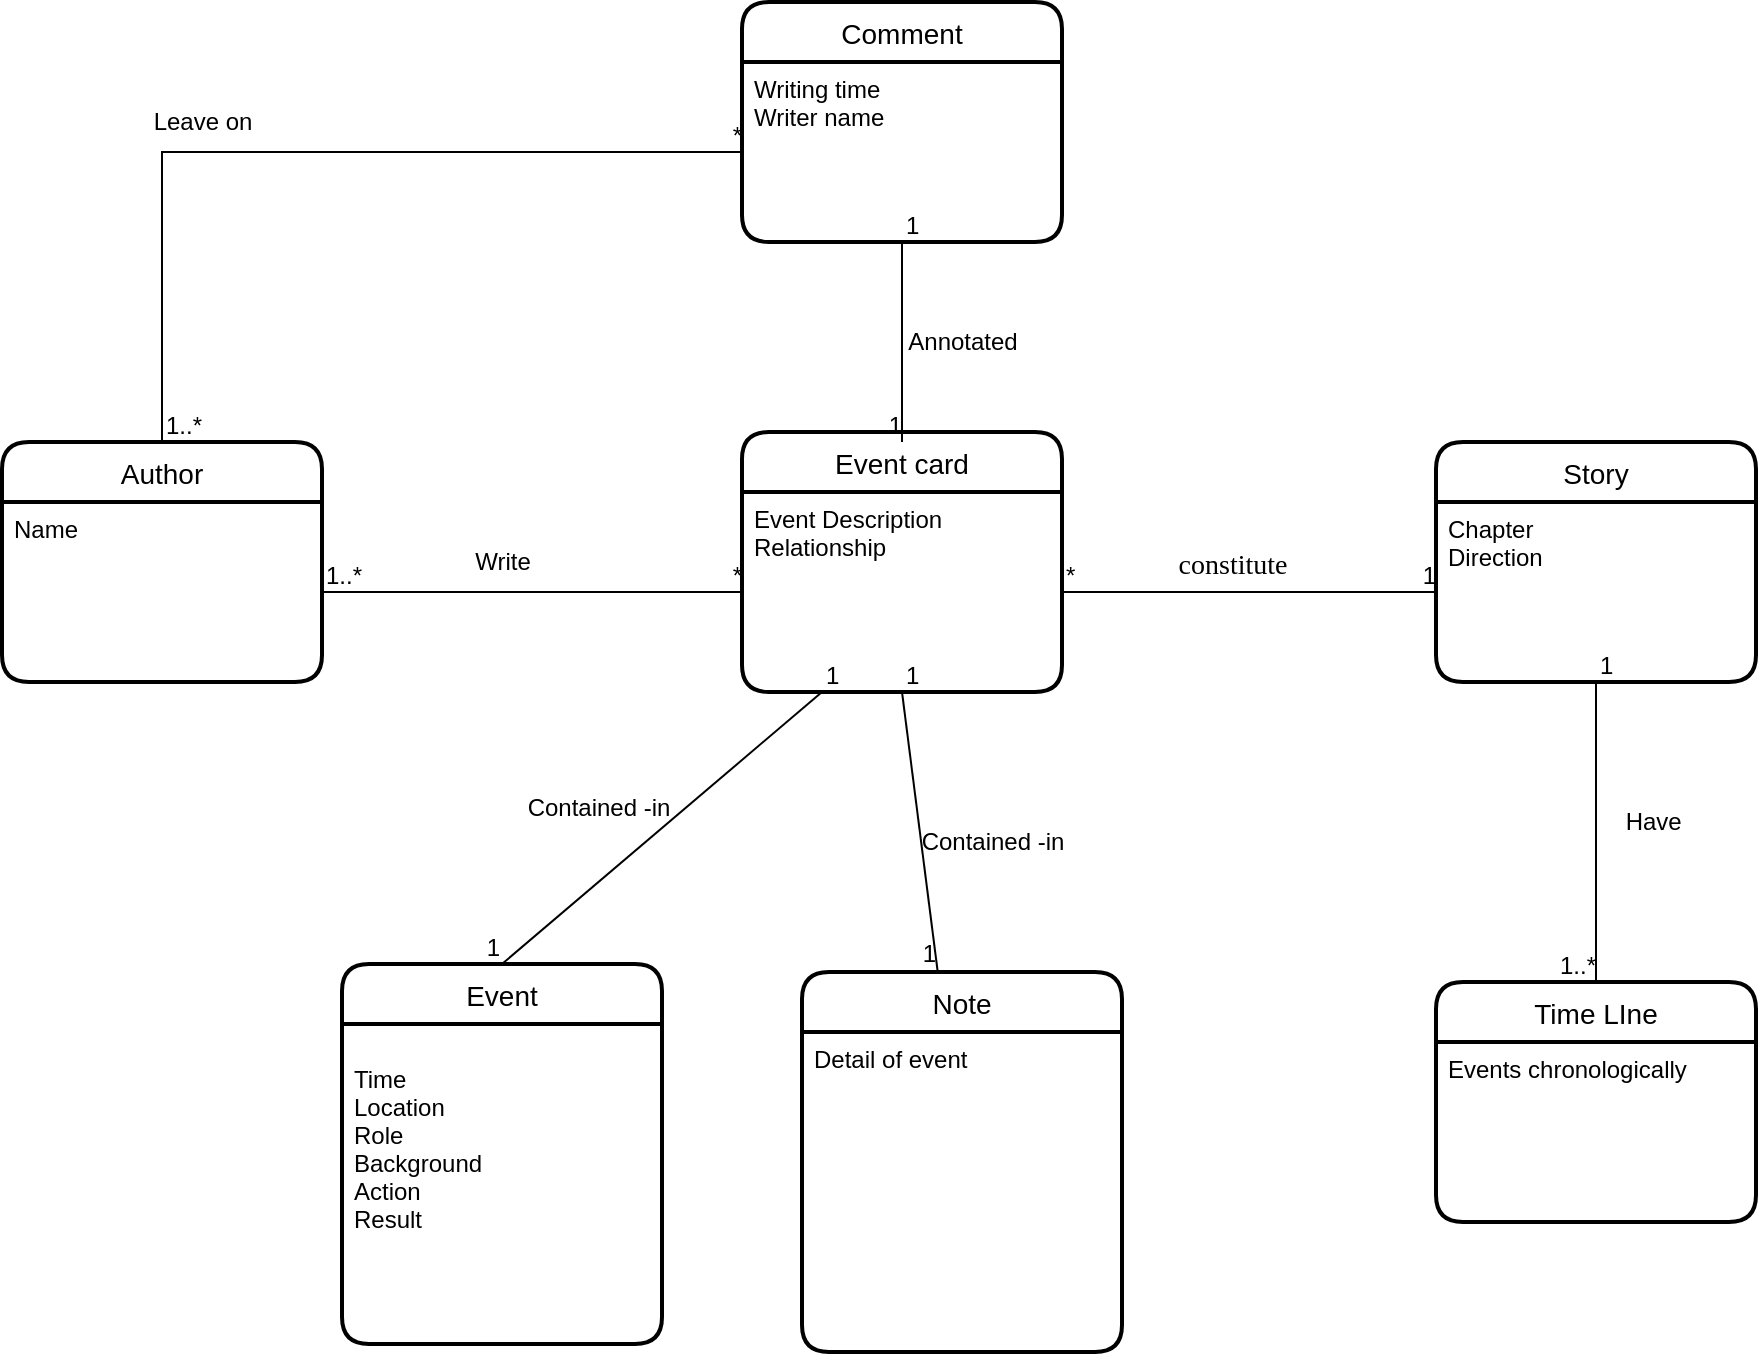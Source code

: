 <mxfile version="14.6.13" type="device"><diagram id="p84us7BMAuNoco6ugW06" name="Page-1"><mxGraphModel dx="1106" dy="1252" grid="0" gridSize="10" guides="1" tooltips="1" connect="1" arrows="1" fold="1" page="0" pageScale="1" pageWidth="850" pageHeight="1100" math="0" shadow="0"><root><mxCell id="0"/><mxCell id="1" parent="0"/><mxCell id="2" value="Author" style="swimlane;childLayout=stackLayout;horizontal=1;startSize=30;horizontalStack=0;rounded=1;fontSize=14;fontStyle=0;strokeWidth=2;resizeParent=0;resizeLast=1;shadow=0;dashed=0;align=center;" parent="1" vertex="1"><mxGeometry x="40" y="160" width="160" height="120" as="geometry"/></mxCell><mxCell id="3" value="Name&#10;" style="align=left;strokeColor=none;fillColor=none;spacingLeft=4;fontSize=12;verticalAlign=top;resizable=0;rotatable=0;part=1;" parent="2" vertex="1"><mxGeometry y="30" width="160" height="90" as="geometry"/></mxCell><mxCell id="4" value="Event card" style="swimlane;childLayout=stackLayout;horizontal=1;startSize=30;horizontalStack=0;rounded=1;fontSize=14;fontStyle=0;strokeWidth=2;resizeParent=0;resizeLast=1;shadow=0;dashed=0;align=center;" parent="1" vertex="1"><mxGeometry x="410" y="155" width="160" height="130" as="geometry"/></mxCell><mxCell id="5" value="Event Description&#10;Relationship" style="align=left;strokeColor=none;fillColor=none;spacingLeft=4;fontSize=12;verticalAlign=top;resizable=0;rotatable=0;part=1;" parent="4" vertex="1"><mxGeometry y="30" width="160" height="100" as="geometry"/></mxCell><mxCell id="6" value="Story" style="swimlane;childLayout=stackLayout;horizontal=1;startSize=30;horizontalStack=0;rounded=1;fontSize=14;fontStyle=0;strokeWidth=2;resizeParent=0;resizeLast=1;shadow=0;dashed=0;align=center;" parent="1" vertex="1"><mxGeometry x="757" y="160" width="160" height="120" as="geometry"/></mxCell><mxCell id="7" value="Chapter&#10;Direction" style="align=left;strokeColor=none;fillColor=none;spacingLeft=4;fontSize=12;verticalAlign=top;resizable=0;rotatable=0;part=1;" parent="6" vertex="1"><mxGeometry y="30" width="160" height="90" as="geometry"/></mxCell><mxCell id="8" value="Note" style="swimlane;childLayout=stackLayout;horizontal=1;startSize=30;horizontalStack=0;rounded=1;fontSize=14;fontStyle=0;strokeWidth=2;resizeParent=0;resizeLast=1;shadow=0;dashed=0;align=center;" parent="1" vertex="1"><mxGeometry x="440" y="425" width="160" height="190" as="geometry"/></mxCell><mxCell id="9" value="Detail of event" style="align=left;strokeColor=none;fillColor=none;spacingLeft=4;fontSize=12;verticalAlign=top;resizable=0;rotatable=0;part=1;" parent="8" vertex="1"><mxGeometry y="30" width="160" height="160" as="geometry"/></mxCell><mxCell id="10" value="Time LIne" style="swimlane;childLayout=stackLayout;horizontal=1;startSize=30;horizontalStack=0;rounded=1;fontSize=14;fontStyle=0;strokeWidth=2;resizeParent=0;resizeLast=1;shadow=0;dashed=0;align=center;" parent="1" vertex="1"><mxGeometry x="757" y="430" width="160" height="120" as="geometry"/></mxCell><mxCell id="11" value="Events chronologically" style="align=left;strokeColor=none;fillColor=none;spacingLeft=4;fontSize=12;verticalAlign=top;resizable=0;rotatable=0;part=1;" parent="10" vertex="1"><mxGeometry y="30" width="160" height="90" as="geometry"/></mxCell><mxCell id="16" value="" style="endArrow=none;html=1;rounded=0;exitX=1;exitY=0.5;exitDx=0;exitDy=0;entryX=0;entryY=0.5;entryDx=0;entryDy=0;" parent="1" source="3" target="5" edge="1"><mxGeometry relative="1" as="geometry"><mxPoint x="150" y="340" as="sourcePoint"/><mxPoint x="310" y="340" as="targetPoint"/></mxGeometry></mxCell><mxCell id="17" value="1..*" style="resizable=0;html=1;align=left;verticalAlign=bottom;" parent="16" connectable="0" vertex="1"><mxGeometry x="-1" relative="1" as="geometry"/></mxCell><mxCell id="18" value="*" style="resizable=0;html=1;align=right;verticalAlign=bottom;" parent="16" connectable="0" vertex="1"><mxGeometry x="1" relative="1" as="geometry"/></mxCell><mxCell id="19" value="" style="endArrow=none;html=1;rounded=0;exitX=1;exitY=0.5;exitDx=0;exitDy=0;entryX=0;entryY=0.5;entryDx=0;entryDy=0;" parent="1" source="5" target="7" edge="1"><mxGeometry relative="1" as="geometry"><mxPoint x="570" y="360" as="sourcePoint"/><mxPoint x="780" y="360" as="targetPoint"/></mxGeometry></mxCell><mxCell id="20" value="*" style="resizable=0;html=1;align=left;verticalAlign=bottom;" parent="19" connectable="0" vertex="1"><mxGeometry x="-1" relative="1" as="geometry"/></mxCell><mxCell id="21" value="1" style="resizable=0;html=1;align=right;verticalAlign=bottom;" parent="19" connectable="0" vertex="1"><mxGeometry x="1" relative="1" as="geometry"/></mxCell><mxCell id="22" value="" style="endArrow=none;html=1;rounded=0;exitX=0.5;exitY=1;exitDx=0;exitDy=0;" parent="1" source="5" target="8" edge="1"><mxGeometry relative="1" as="geometry"><mxPoint x="450" y="360" as="sourcePoint"/><mxPoint x="660" y="360" as="targetPoint"/></mxGeometry></mxCell><mxCell id="23" value="1" style="resizable=0;html=1;align=left;verticalAlign=bottom;" parent="22" connectable="0" vertex="1"><mxGeometry x="-1" relative="1" as="geometry"/></mxCell><mxCell id="24" value="1" style="resizable=0;html=1;align=right;verticalAlign=bottom;" parent="22" connectable="0" vertex="1"><mxGeometry x="1" relative="1" as="geometry"/></mxCell><mxCell id="25" value="" style="endArrow=none;html=1;rounded=0;exitX=0.5;exitY=1;exitDx=0;exitDy=0;entryX=0.5;entryY=0;entryDx=0;entryDy=0;" parent="1" source="7" target="10" edge="1"><mxGeometry relative="1" as="geometry"><mxPoint x="846" y="320" as="sourcePoint"/><mxPoint x="846" y="465" as="targetPoint"/></mxGeometry></mxCell><mxCell id="26" value="1" style="resizable=0;html=1;align=left;verticalAlign=bottom;" parent="25" connectable="0" vertex="1"><mxGeometry x="-1" relative="1" as="geometry"/></mxCell><mxCell id="27" value="1..*" style="resizable=0;html=1;align=right;verticalAlign=bottom;" parent="25" connectable="0" vertex="1"><mxGeometry x="1" relative="1" as="geometry"/></mxCell><mxCell id="32" value="Comment" style="swimlane;childLayout=stackLayout;horizontal=1;startSize=30;horizontalStack=0;rounded=1;fontSize=14;fontStyle=0;strokeWidth=2;resizeParent=0;resizeLast=1;shadow=0;dashed=0;align=center;" parent="1" vertex="1"><mxGeometry x="410" y="-60" width="160" height="120" as="geometry"/></mxCell><mxCell id="33" value="Writing time&#10;Writer name&#10;" style="align=left;strokeColor=none;fillColor=none;spacingLeft=4;fontSize=12;verticalAlign=top;resizable=0;rotatable=0;part=1;" parent="32" vertex="1"><mxGeometry y="30" width="160" height="90" as="geometry"/></mxCell><mxCell id="34" value="" style="endArrow=none;html=1;rounded=0;exitX=0.5;exitY=1;exitDx=0;exitDy=0;" parent="1" source="33" edge="1"><mxGeometry relative="1" as="geometry"><mxPoint x="489.5" y="110" as="sourcePoint"/><mxPoint x="490" y="160" as="targetPoint"/></mxGeometry></mxCell><mxCell id="35" value="1" style="resizable=0;html=1;align=left;verticalAlign=bottom;" parent="34" connectable="0" vertex="1"><mxGeometry x="-1" relative="1" as="geometry"/></mxCell><mxCell id="36" value="1" style="resizable=0;html=1;align=right;verticalAlign=bottom;" parent="34" connectable="0" vertex="1"><mxGeometry x="1" relative="1" as="geometry"/></mxCell><mxCell id="37" value="" style="endArrow=none;html=1;rounded=0;exitX=0.5;exitY=0;exitDx=0;exitDy=0;entryX=0;entryY=0.5;entryDx=0;entryDy=0;" parent="1" source="2" target="33" edge="1"><mxGeometry relative="1" as="geometry"><mxPoint x="140" y="40" as="sourcePoint"/><mxPoint x="350" y="40" as="targetPoint"/><Array as="points"><mxPoint x="120" y="15"/></Array></mxGeometry></mxCell><mxCell id="38" value="1..*" style="resizable=0;html=1;align=left;verticalAlign=bottom;" parent="37" connectable="0" vertex="1"><mxGeometry x="-1" relative="1" as="geometry"/></mxCell><mxCell id="39" value="*" style="resizable=0;html=1;align=right;verticalAlign=bottom;" parent="37" connectable="0" vertex="1"><mxGeometry x="1" relative="1" as="geometry"/></mxCell><mxCell id="40" value="Leave on" style="text;html=1;align=center;verticalAlign=middle;resizable=0;points=[];autosize=1;strokeColor=none;" parent="1" vertex="1"><mxGeometry x="110" y="-10" width="60" height="20" as="geometry"/></mxCell><mxCell id="41" value="Write" style="text;html=1;align=center;verticalAlign=middle;resizable=0;points=[];autosize=1;strokeColor=none;" parent="1" vertex="1"><mxGeometry x="270" y="210" width="40" height="20" as="geometry"/></mxCell><mxCell id="42" value="Contained -in" style="text;html=1;align=center;verticalAlign=middle;resizable=0;points=[];autosize=1;strokeColor=none;" parent="1" vertex="1"><mxGeometry x="490" y="350" width="90" height="20" as="geometry"/></mxCell><mxCell id="43" value="Have&amp;nbsp;" style="text;html=1;align=center;verticalAlign=middle;resizable=0;points=[];autosize=1;strokeColor=none;" parent="1" vertex="1"><mxGeometry x="842" y="340" width="50" height="20" as="geometry"/></mxCell><mxCell id="44" value="Annotated" style="text;html=1;align=center;verticalAlign=middle;resizable=0;points=[];autosize=1;strokeColor=none;" parent="1" vertex="1"><mxGeometry x="485" y="100" width="70" height="20" as="geometry"/></mxCell><mxCell id="45" value="&lt;span lang=&quot;EN-US&quot; style=&quot;font-size: 10.5pt ; font-family: &amp;#34;dengxian&amp;#34;&quot;&gt;constitute&lt;/span&gt;&lt;span style=&quot;font-size: medium&quot;&gt;&lt;/span&gt;" style="text;html=1;align=center;verticalAlign=middle;resizable=0;points=[];autosize=1;strokeColor=none;" parent="1" vertex="1"><mxGeometry x="620" y="210" width="70" height="20" as="geometry"/></mxCell><mxCell id="49" value="" style="endArrow=none;html=1;rounded=0;exitX=0.25;exitY=1;exitDx=0;exitDy=0;entryX=0.5;entryY=0;entryDx=0;entryDy=0;" parent="1" source="5" target="0DD7todl1SzcEVp2jAf7-53" edge="1"><mxGeometry relative="1" as="geometry"><mxPoint x="500" y="295" as="sourcePoint"/><mxPoint x="312" y="430" as="targetPoint"/></mxGeometry></mxCell><mxCell id="50" value="1" style="resizable=0;html=1;align=left;verticalAlign=bottom;" parent="49" connectable="0" vertex="1"><mxGeometry x="-1" relative="1" as="geometry"/></mxCell><mxCell id="51" value="1" style="resizable=0;html=1;align=right;verticalAlign=bottom;" parent="49" connectable="0" vertex="1"><mxGeometry x="1" relative="1" as="geometry"/></mxCell><mxCell id="52" value="Contained -in" style="text;html=1;align=center;verticalAlign=middle;resizable=0;points=[];autosize=1;strokeColor=none;" parent="1" vertex="1"><mxGeometry x="293" y="333" width="90" height="20" as="geometry"/></mxCell><mxCell id="0DD7todl1SzcEVp2jAf7-53" value="Event" style="swimlane;childLayout=stackLayout;horizontal=1;startSize=30;horizontalStack=0;rounded=1;fontSize=14;fontStyle=0;strokeWidth=2;resizeParent=0;resizeLast=1;shadow=0;dashed=0;align=center;" vertex="1" parent="1"><mxGeometry x="210" y="421" width="160" height="190" as="geometry"/></mxCell><mxCell id="0DD7todl1SzcEVp2jAf7-54" value="&#10;Time&#10;Location&#10;Role&#10;Background&#10;Action&#10;Result&#10;&#10;" style="align=left;strokeColor=none;fillColor=none;spacingLeft=4;fontSize=12;verticalAlign=top;resizable=0;rotatable=0;part=1;" vertex="1" parent="0DD7todl1SzcEVp2jAf7-53"><mxGeometry y="30" width="160" height="160" as="geometry"/></mxCell></root></mxGraphModel></diagram></mxfile>